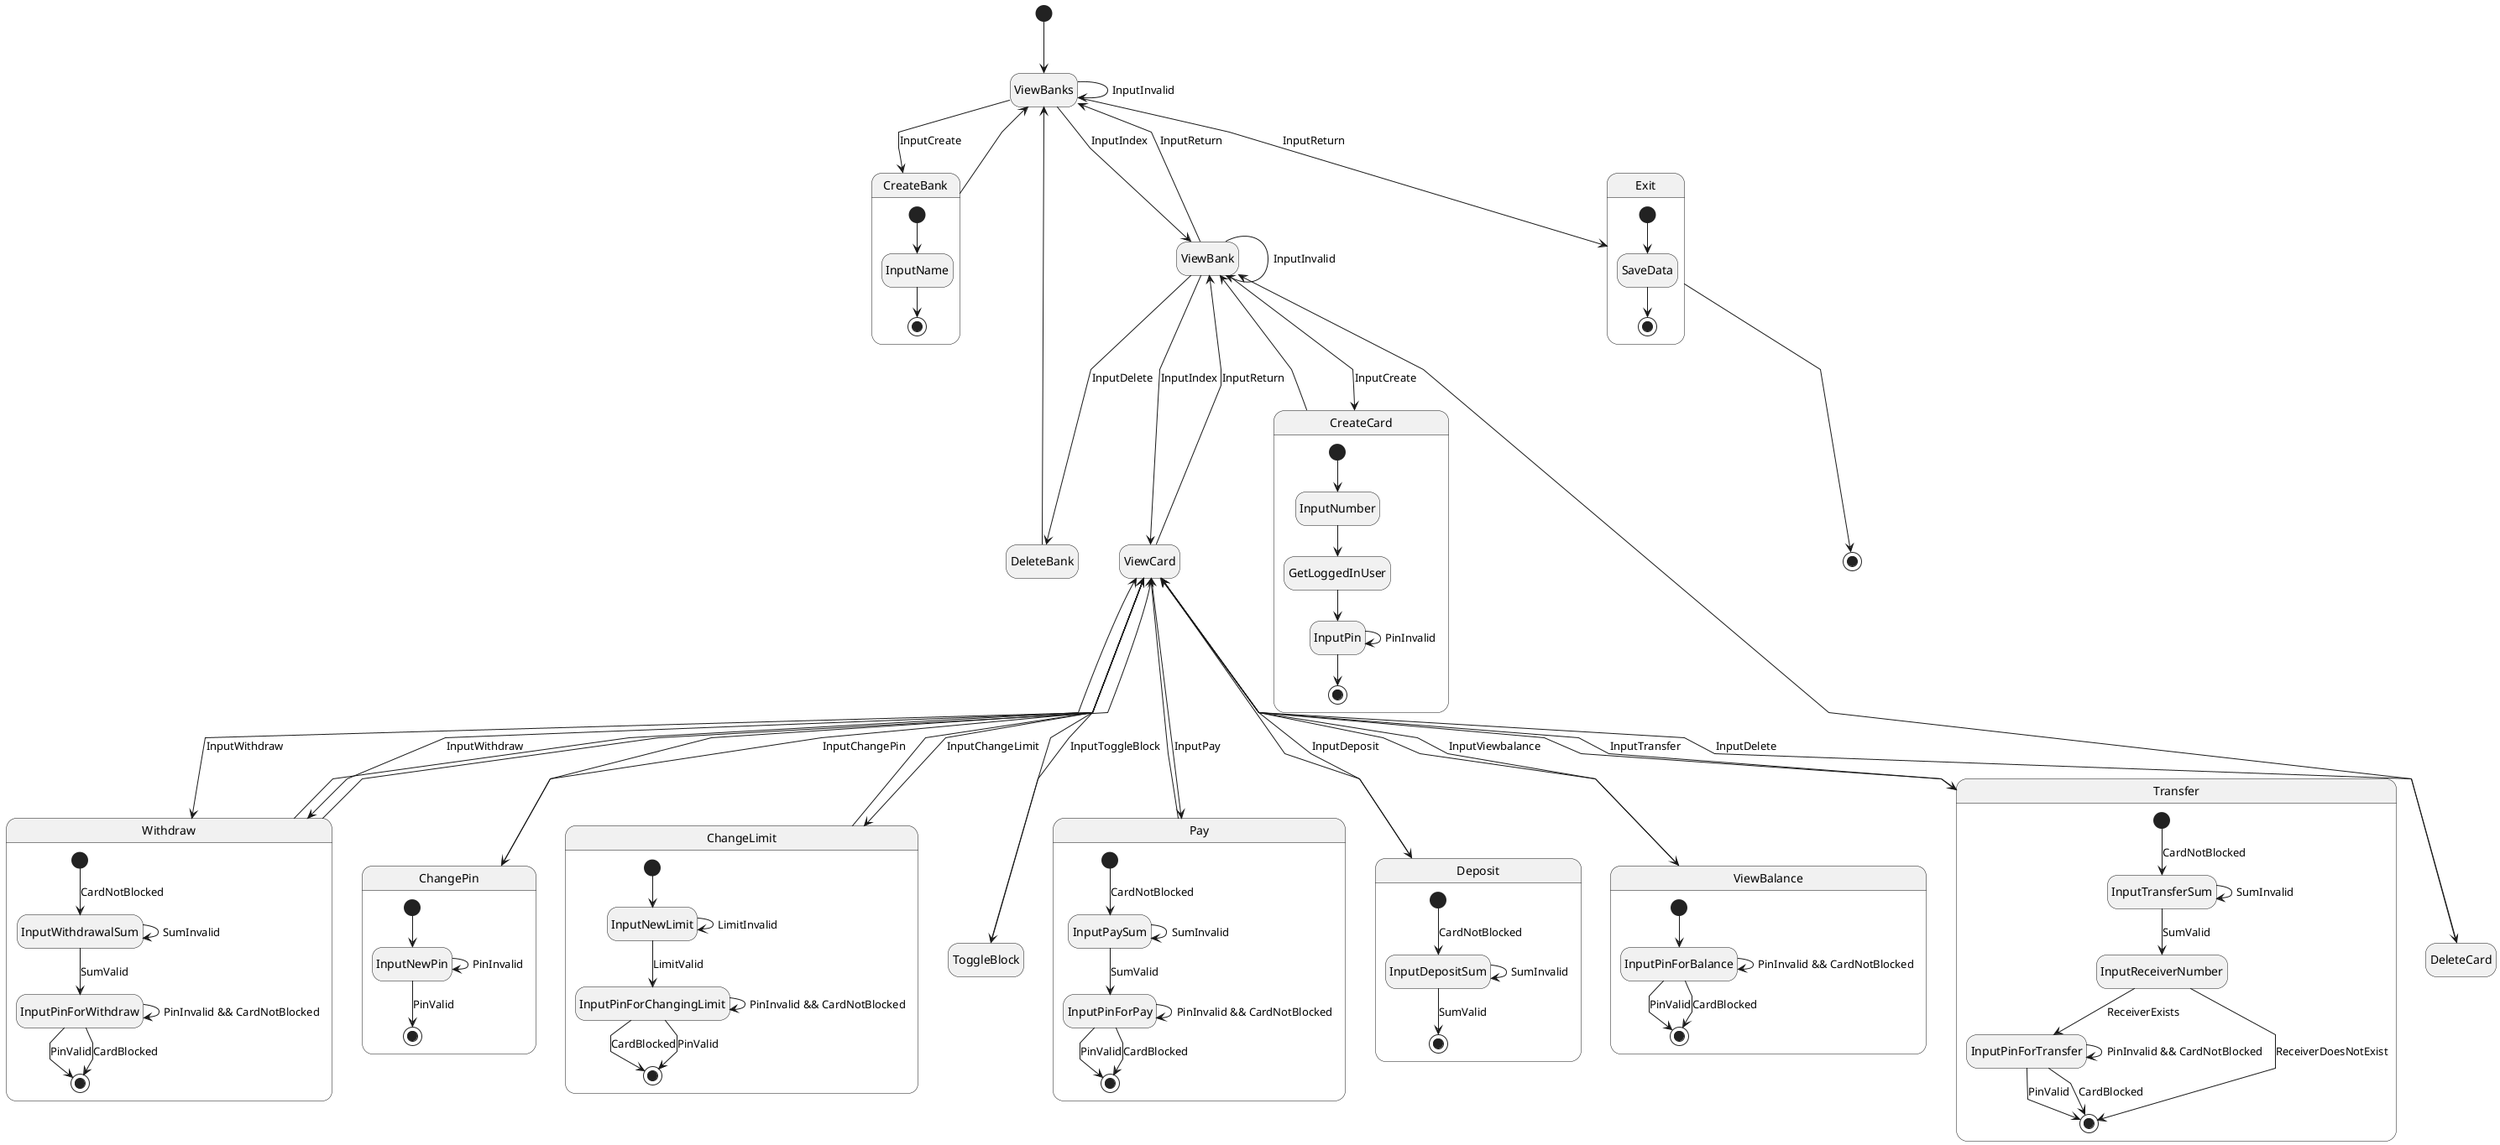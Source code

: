 @startuml
hide empty description
skinparam linetype polyline

[*] --> ViewBanks

state ViewBanks
state CreateBank  {
	[*] --> InputName
	InputName --> [*]
}
state ViewBank
state DeleteBank
state CreateCard  {
	[*] --> InputNumber
	InputNumber --> GetLoggedInUser
	GetLoggedInUser --> InputPin
	InputPin --> InputPin : PinInvalid
	InputPin --> [*]
}
state Withdraw
state ChangePin
state ChangeLimit
state Exit {
	[*] --> SaveData
	SaveData --> [*]
}

ViewBanks --> Exit: InputReturn

ViewBanks --> ViewBanks : InputInvalid
ViewBanks --> ViewBank : InputIndex
ViewBanks --> CreateBank : InputCreate
CreateBank --> ViewBanks

ViewBank --> ViewBank : InputInvalid
ViewBank --> DeleteBank : InputDelete
DeleteBank --> ViewBanks
ViewBank --> ViewBanks : InputReturn
ViewBank --> ViewCard : InputIndex
ViewBank --> CreateCard : InputCreate
CreateCard --> ViewBank

ViewCard --> ViewBank : InputReturn

ViewCard --> DeleteCard : InputDelete
DeleteCard --> ViewBank

ViewCard --> ToggleBlock : InputToggleBlock
ToggleBlock --> ViewCard

ViewCard --> Pay : InputPay
Pay --> ViewCard

ViewCard --> Deposit : InputDeposit
Deposit --> ViewCard

state Deposit {
	[*] --> InputDepositSum : CardNotBlocked
	InputDepositSum --> [*] : SumValid
	InputDepositSum --> InputDepositSum : SumInvalid
}

ViewCard --> Withdraw : InputWithdraw
Withdraw --> ViewCard

state Withdraw {
	[*] --> InputWithdrawalSum : CardNotBlocked
	InputWithdrawalSum --> InputPinForWithdraw : SumValid
	InputWithdrawalSum --> InputWithdrawalSum : SumInvalid
	InputPinForWithdraw --> InputPinForWithdraw: PinInvalid && CardNotBlocked
	InputPinForWithdraw --> [*] : PinValid
	InputPinForWithdraw --> [*] : CardBlocked
}

ViewCard --> ChangePin : InputChangePin
ChangePin --> ViewCard

state ChangePin {
	[*] --> InputNewPin
	InputNewPin --> InputNewPin : PinInvalid
	InputNewPin --> [*] : PinValid
}

ViewCard --> ChangeLimit : InputChangeLimit
ChangeLimit --> ViewCard

state ChangeLimit {
	[*] --> InputNewLimit
	InputNewLimit --> InputNewLimit : LimitInvalid
	InputNewLimit --> InputPinForChangingLimit : LimitValid
	InputPinForChangingLimit --> InputPinForChangingLimit : PinInvalid && CardNotBlocked
	InputPinForChangingLimit --> [*] : CardBlocked
	InputPinForChangingLimit --> [*] : PinValid
}


ViewCard --> Withdraw : InputWithdraw
Withdraw --> ViewCard

state Pay {
	[*] --> InputPaySum : CardNotBlocked
	InputPaySum --> InputPinForPay : SumValid
	InputPaySum --> InputPaySum : SumInvalid
	InputPinForPay --> InputPinForPay: PinInvalid && CardNotBlocked
	InputPinForPay --> [*] : PinValid
	InputPinForPay --> [*] : CardBlocked
}

ViewCard --> ViewBalance : InputViewbalance
ViewBalance --> ViewCard

state ViewBalance {
	[*] --> InputPinForBalance
	InputPinForBalance --> InputPinForBalance: PinInvalid && CardNotBlocked
	InputPinForBalance --> [*] : PinValid
	InputPinForBalance --> [*] : CardBlocked
}

ViewCard --> Transfer : InputTransfer
Transfer --> ViewCard

state Transfer {
	[*] --> InputTransferSum : CardNotBlocked
	InputTransferSum --> InputReceiverNumber : SumValid
	InputTransferSum --> InputTransferSum : SumInvalid
	InputReceiverNumber --> InputPinForTransfer : ReceiverExists
	InputReceiverNumber --> [*] : ReceiverDoesNotExist
	InputPinForTransfer --> InputPinForTransfer: PinInvalid && CardNotBlocked
	InputPinForTransfer --> [*] : PinValid
	InputPinForTransfer --> [*] : CardBlocked
}

Exit --> [*]

@enduml

